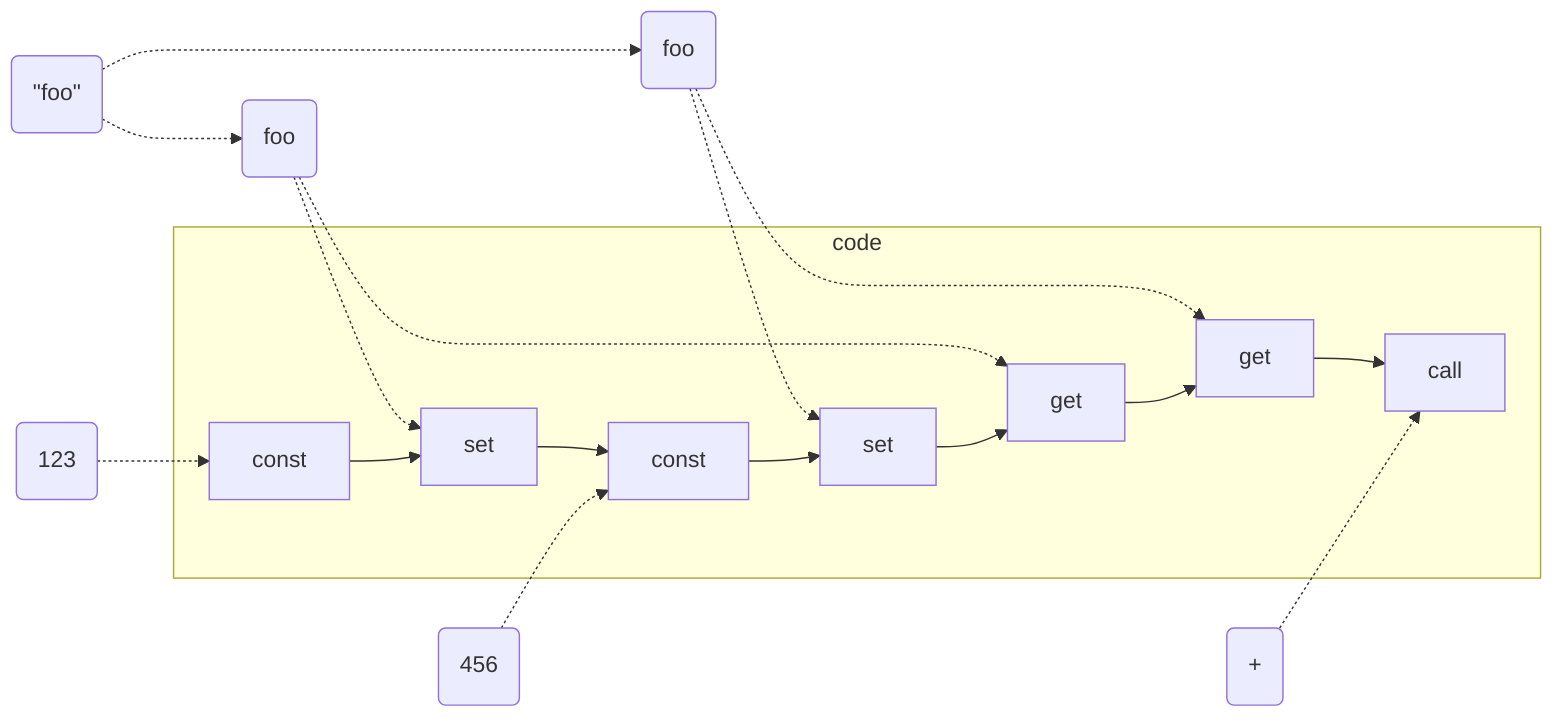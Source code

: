 flowchart LR
  d2(#quot;foo#quot;) -.-> d3
  d2 -.-> d4
  d3(foo) -.-> c1
  d3 -.-> c4
  d4(foo) -.-> c3
  d4 -.-> c5

  subgraph code
    c0[const] --> c1[set] --> c2
    c2[const] --> c3[set] --> c4
    c4[get] --> c5[get] --> c6[call]
  end

  d0(123) -.-> c0
  d1(456) -.-> c2
  d5(+) -.-> c6